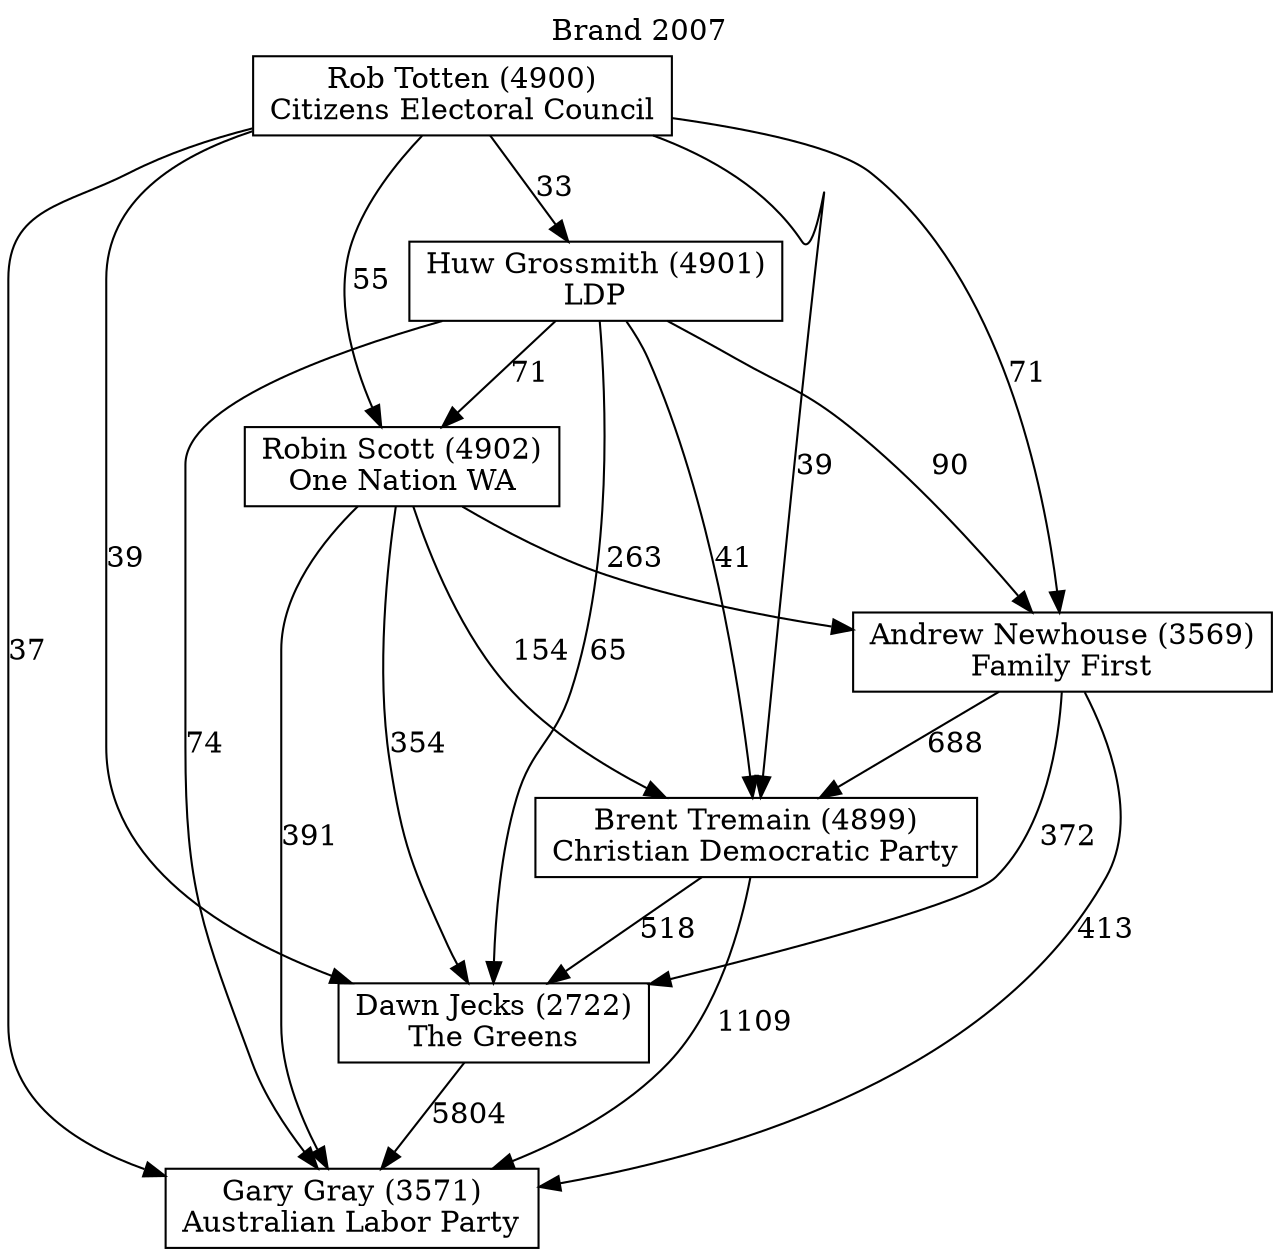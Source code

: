 // House preference flow
digraph "Gary Gray (3571)_Brand_2007" {
	graph [label="Brand 2007" labelloc=t mclimit=10]
	node [shape=box]
	"Gary Gray (3571)" [label="Gary Gray (3571)
Australian Labor Party"]
	"Dawn Jecks (2722)" [label="Dawn Jecks (2722)
The Greens"]
	"Brent Tremain (4899)" [label="Brent Tremain (4899)
Christian Democratic Party"]
	"Andrew Newhouse (3569)" [label="Andrew Newhouse (3569)
Family First"]
	"Robin Scott (4902)" [label="Robin Scott (4902)
One Nation WA"]
	"Huw Grossmith (4901)" [label="Huw Grossmith (4901)
LDP"]
	"Rob Totten (4900)" [label="Rob Totten (4900)
Citizens Electoral Council"]
	"Dawn Jecks (2722)" -> "Gary Gray (3571)" [label=5804]
	"Brent Tremain (4899)" -> "Dawn Jecks (2722)" [label=518]
	"Andrew Newhouse (3569)" -> "Brent Tremain (4899)" [label=688]
	"Robin Scott (4902)" -> "Andrew Newhouse (3569)" [label=263]
	"Huw Grossmith (4901)" -> "Robin Scott (4902)" [label=71]
	"Rob Totten (4900)" -> "Huw Grossmith (4901)" [label=33]
	"Brent Tremain (4899)" -> "Gary Gray (3571)" [label=1109]
	"Andrew Newhouse (3569)" -> "Gary Gray (3571)" [label=413]
	"Robin Scott (4902)" -> "Gary Gray (3571)" [label=391]
	"Huw Grossmith (4901)" -> "Gary Gray (3571)" [label=74]
	"Rob Totten (4900)" -> "Gary Gray (3571)" [label=37]
	"Rob Totten (4900)" -> "Robin Scott (4902)" [label=55]
	"Huw Grossmith (4901)" -> "Andrew Newhouse (3569)" [label=90]
	"Rob Totten (4900)" -> "Andrew Newhouse (3569)" [label=71]
	"Robin Scott (4902)" -> "Brent Tremain (4899)" [label=154]
	"Huw Grossmith (4901)" -> "Brent Tremain (4899)" [label=41]
	"Rob Totten (4900)" -> "Brent Tremain (4899)" [label=39]
	"Andrew Newhouse (3569)" -> "Dawn Jecks (2722)" [label=372]
	"Robin Scott (4902)" -> "Dawn Jecks (2722)" [label=354]
	"Huw Grossmith (4901)" -> "Dawn Jecks (2722)" [label=65]
	"Rob Totten (4900)" -> "Dawn Jecks (2722)" [label=39]
}
